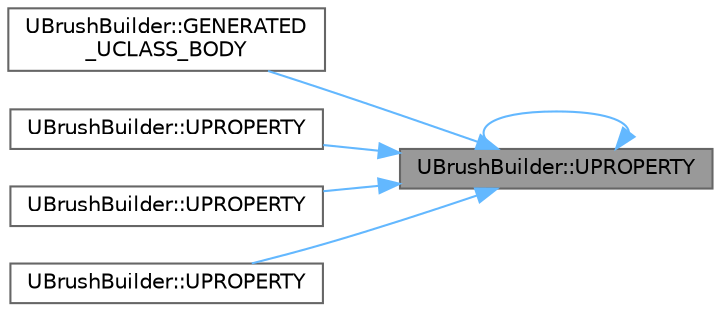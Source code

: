 digraph "UBrushBuilder::UPROPERTY"
{
 // INTERACTIVE_SVG=YES
 // LATEX_PDF_SIZE
  bgcolor="transparent";
  edge [fontname=Helvetica,fontsize=10,labelfontname=Helvetica,labelfontsize=10];
  node [fontname=Helvetica,fontsize=10,shape=box,height=0.2,width=0.4];
  rankdir="RL";
  Node1 [id="Node000001",label="UBrushBuilder::UPROPERTY",height=0.2,width=0.4,color="gray40", fillcolor="grey60", style="filled", fontcolor="black",tooltip="localized FString that will be displayed as the name of this brush builder in the editor"];
  Node1 -> Node2 [id="edge1_Node000001_Node000002",dir="back",color="steelblue1",style="solid",tooltip=" "];
  Node2 [id="Node000002",label="UBrushBuilder::GENERATED\l_UCLASS_BODY",height=0.2,width=0.4,color="grey40", fillcolor="white", style="filled",URL="$d3/dfe/classUBrushBuilder.html#a034faae8deb2fe38a5ccdb98e0b6df3a",tooltip=" "];
  Node1 -> Node3 [id="edge2_Node000001_Node000003",dir="back",color="steelblue1",style="solid",tooltip=" "];
  Node3 [id="Node000003",label="UBrushBuilder::UPROPERTY",height=0.2,width=0.4,color="grey40", fillcolor="white", style="filled",URL="$d3/dfe/classUBrushBuilder.html#ae87e7d470fd07f4cfe15a1877a0318c4",tooltip=" "];
  Node1 -> Node1 [id="edge3_Node000001_Node000001",dir="back",color="steelblue1",style="solid",tooltip=" "];
  Node1 -> Node4 [id="edge4_Node000001_Node000004",dir="back",color="steelblue1",style="solid",tooltip=" "];
  Node4 [id="Node000004",label="UBrushBuilder::UPROPERTY",height=0.2,width=0.4,color="grey40", fillcolor="white", style="filled",URL="$d3/dfe/classUBrushBuilder.html#a9b9bc80ce9712701482449033b6ace78",tooltip="If false, disabled the bad param notifications."];
  Node1 -> Node5 [id="edge5_Node000001_Node000005",dir="back",color="steelblue1",style="solid",tooltip=" "];
  Node5 [id="Node000005",label="UBrushBuilder::UPROPERTY",height=0.2,width=0.4,color="grey40", fillcolor="white", style="filled",URL="$d3/dfe/classUBrushBuilder.html#ab2c79157ae75f74253ab3c87ad2e1702",tooltip=" "];
}
